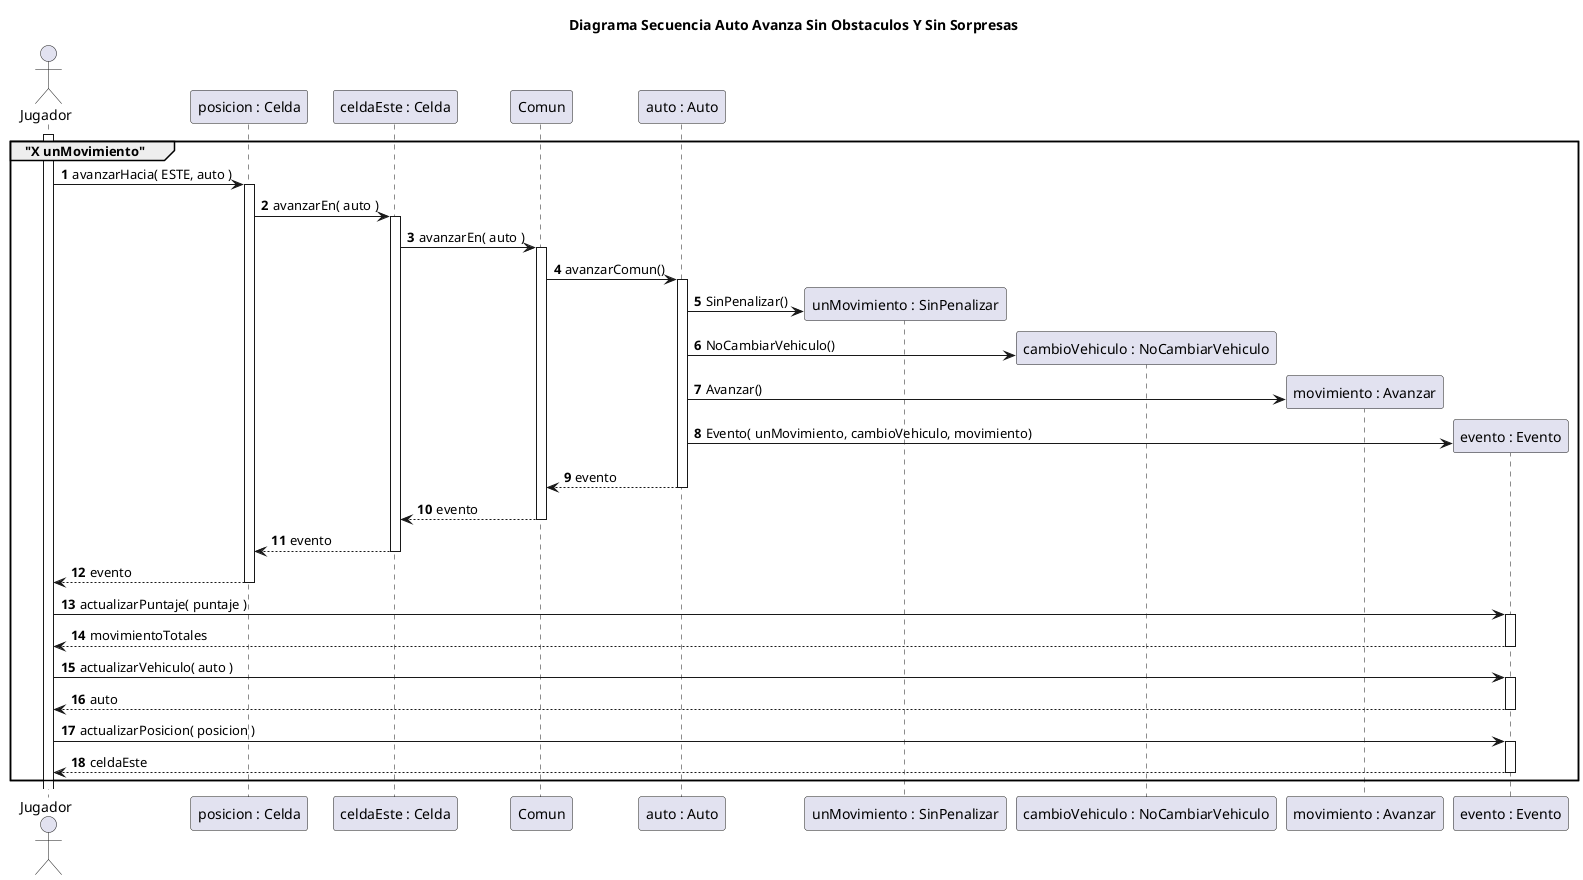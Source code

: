 @startuml
title Diagrama Secuencia Auto Avanza Sin Obstaculos Y Sin Sorpresas
autonumber
actor Jugador

group "X unMovimiento"
activate Jugador

Jugador -> "posicion : Celda"++: avanzarHacia( ESTE, auto )

"posicion : Celda" -> "celdaEste : Celda"++: avanzarEn( auto )

"celdaEste : Celda" -> Comun++: avanzarEn( auto )
Comun -> "auto : Auto"++: avanzarComun()

create "unMovimiento : SinPenalizar"
"auto : Auto" -> "unMovimiento : SinPenalizar": SinPenalizar()

create "cambioVehiculo : NoCambiarVehiculo"
"auto : Auto"  -> "cambioVehiculo : NoCambiarVehiculo": NoCambiarVehiculo()

create "movimiento : Avanzar"
"auto : Auto"  -> "movimiento : Avanzar": Avanzar()

create "evento : Evento"
"auto : Auto"  -> "evento : Evento": Evento( unMovimiento, cambioVehiculo, movimiento)

"auto : Auto" --> Comun: evento
deactivate "auto : Auto"

Comun --> "celdaEste : Celda": evento
deactivate Comun
"celdaEste : Celda" --> "posicion : Celda": evento
deactivate "celdaEste : Celda"

"posicion : Celda" --> Jugador--: evento


Jugador -> "evento : Evento"++: actualizarPuntaje( puntaje )
Jugador <-- "evento : Evento"--: movimientoTotales

Jugador -> "evento : Evento"++: actualizarVehiculo( auto )
Jugador <-- "evento : Evento"--: auto

Jugador -> "evento : Evento"++: actualizarPosicion( posicion )
Jugador <-- "evento : Evento"--: celdaEste

end

@enduml